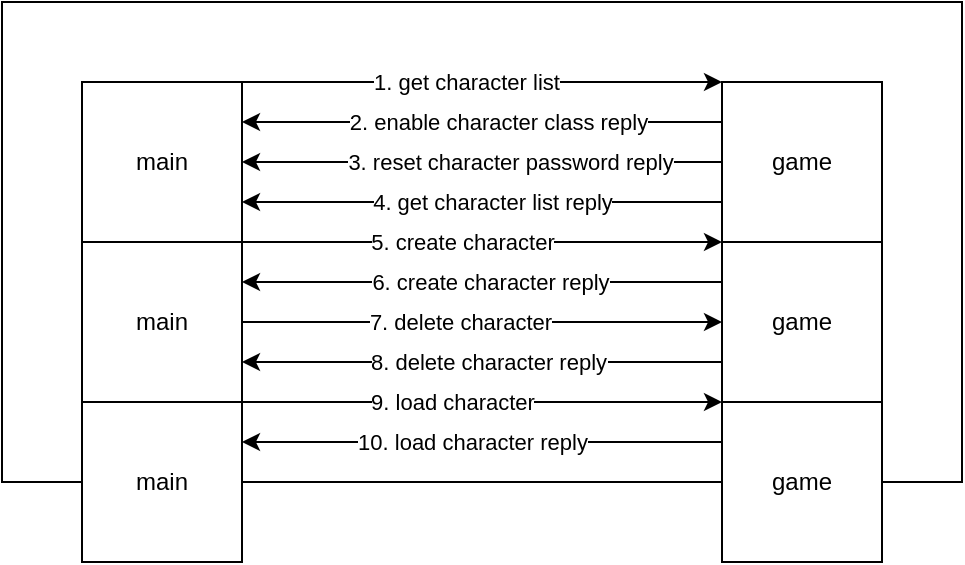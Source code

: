 <mxfile version="22.0.8" type="device">
  <diagram name="Page-1" id="nO8RaUmMSfp31jB0Gylx">
    <mxGraphModel dx="954" dy="571" grid="1" gridSize="10" guides="1" tooltips="1" connect="1" arrows="1" fold="1" page="1" pageScale="1" pageWidth="1169" pageHeight="827" math="0" shadow="0">
      <root>
        <mxCell id="0" />
        <mxCell id="1" parent="0" />
        <mxCell id="zHt_RLJ0fQraWBZz0SSP-3" value="" style="rounded=0;whiteSpace=wrap;html=1;" parent="1" vertex="1">
          <mxGeometry x="320" y="280" width="480" height="240" as="geometry" />
        </mxCell>
        <mxCell id="EUGmieLFnApyxulQmeKj-20" value="main" style="rounded=0;whiteSpace=wrap;html=1;" parent="1" vertex="1">
          <mxGeometry x="360" y="320" width="80" height="80" as="geometry" />
        </mxCell>
        <mxCell id="EUGmieLFnApyxulQmeKj-21" value="game" style="rounded=0;whiteSpace=wrap;html=1;" parent="1" vertex="1">
          <mxGeometry x="680" y="320" width="80" height="80" as="geometry" />
        </mxCell>
        <mxCell id="EUGmieLFnApyxulQmeKj-22" value="" style="endArrow=classic;html=1;rounded=0;entryX=0;entryY=0;entryDx=0;entryDy=0;exitX=1;exitY=0;exitDx=0;exitDy=0;" parent="1" source="EUGmieLFnApyxulQmeKj-20" target="EUGmieLFnApyxulQmeKj-21" edge="1">
          <mxGeometry width="50" height="50" relative="1" as="geometry">
            <mxPoint x="540" y="240" as="sourcePoint" />
            <mxPoint x="590" y="190" as="targetPoint" />
          </mxGeometry>
        </mxCell>
        <mxCell id="EUGmieLFnApyxulQmeKj-26" value="1. get character list" style="edgeLabel;html=1;align=center;verticalAlign=middle;resizable=0;points=[];" parent="EUGmieLFnApyxulQmeKj-22" vertex="1" connectable="0">
          <mxGeometry x="-0.233" y="-2" relative="1" as="geometry">
            <mxPoint x="20" y="-2" as="offset" />
          </mxGeometry>
        </mxCell>
        <mxCell id="EUGmieLFnApyxulQmeKj-23" value="" style="endArrow=classic;html=1;rounded=0;exitX=0;exitY=0.75;exitDx=0;exitDy=0;entryX=1;entryY=0.75;entryDx=0;entryDy=0;" parent="1" source="EUGmieLFnApyxulQmeKj-21" target="EUGmieLFnApyxulQmeKj-20" edge="1">
          <mxGeometry width="50" height="50" relative="1" as="geometry">
            <mxPoint x="540" y="240" as="sourcePoint" />
            <mxPoint x="590" y="190" as="targetPoint" />
          </mxGeometry>
        </mxCell>
        <mxCell id="EUGmieLFnApyxulQmeKj-30" value="4. get character list reply" style="edgeLabel;html=1;align=center;verticalAlign=middle;resizable=0;points=[];" parent="EUGmieLFnApyxulQmeKj-23" vertex="1" connectable="0">
          <mxGeometry x="0.141" relative="1" as="geometry">
            <mxPoint x="22" as="offset" />
          </mxGeometry>
        </mxCell>
        <mxCell id="EUGmieLFnApyxulQmeKj-24" value="" style="endArrow=classic;html=1;rounded=0;entryX=0;entryY=1;entryDx=0;entryDy=0;exitX=1;exitY=1;exitDx=0;exitDy=0;" parent="1" source="EUGmieLFnApyxulQmeKj-20" target="EUGmieLFnApyxulQmeKj-21" edge="1">
          <mxGeometry width="50" height="50" relative="1" as="geometry">
            <mxPoint x="540" y="240" as="sourcePoint" />
            <mxPoint x="590" y="190" as="targetPoint" />
          </mxGeometry>
        </mxCell>
        <mxCell id="EUGmieLFnApyxulQmeKj-27" value="5. create character" style="edgeLabel;html=1;align=center;verticalAlign=middle;resizable=0;points=[];" parent="EUGmieLFnApyxulQmeKj-24" vertex="1" connectable="0">
          <mxGeometry x="-0.25" y="-1" relative="1" as="geometry">
            <mxPoint x="20" y="-1" as="offset" />
          </mxGeometry>
        </mxCell>
        <mxCell id="EUGmieLFnApyxulQmeKj-25" value="" style="endArrow=classic;html=1;rounded=0;exitX=0;exitY=0.25;exitDx=0;exitDy=0;entryX=1;entryY=0.25;entryDx=0;entryDy=0;" parent="1" source="EUGmieLFnApyxulQmeKj-29" target="EUGmieLFnApyxulQmeKj-28" edge="1">
          <mxGeometry width="50" height="50" relative="1" as="geometry">
            <mxPoint x="540" y="240" as="sourcePoint" />
            <mxPoint x="520" y="470" as="targetPoint" />
          </mxGeometry>
        </mxCell>
        <mxCell id="EUGmieLFnApyxulQmeKj-31" value="6. create character reply" style="edgeLabel;html=1;align=center;verticalAlign=middle;resizable=0;points=[];" parent="EUGmieLFnApyxulQmeKj-25" vertex="1" connectable="0">
          <mxGeometry x="0.187" y="-1" relative="1" as="geometry">
            <mxPoint x="26" y="1" as="offset" />
          </mxGeometry>
        </mxCell>
        <mxCell id="EUGmieLFnApyxulQmeKj-28" value="main" style="rounded=0;whiteSpace=wrap;html=1;" parent="1" vertex="1">
          <mxGeometry x="360" y="400" width="80" height="80" as="geometry" />
        </mxCell>
        <mxCell id="EUGmieLFnApyxulQmeKj-29" value="game" style="rounded=0;whiteSpace=wrap;html=1;" parent="1" vertex="1">
          <mxGeometry x="680" y="400" width="80" height="80" as="geometry" />
        </mxCell>
        <mxCell id="EUGmieLFnApyxulQmeKj-32" value="" style="endArrow=classic;html=1;rounded=0;exitX=1;exitY=0.5;exitDx=0;exitDy=0;entryX=0;entryY=0.5;entryDx=0;entryDy=0;" parent="1" source="EUGmieLFnApyxulQmeKj-28" target="EUGmieLFnApyxulQmeKj-29" edge="1">
          <mxGeometry width="50" height="50" relative="1" as="geometry">
            <mxPoint x="450" y="420" as="sourcePoint" />
            <mxPoint x="670" y="420" as="targetPoint" />
          </mxGeometry>
        </mxCell>
        <mxCell id="EUGmieLFnApyxulQmeKj-33" value="7. delete character" style="edgeLabel;html=1;align=center;verticalAlign=middle;resizable=0;points=[];" parent="EUGmieLFnApyxulQmeKj-32" vertex="1" connectable="0">
          <mxGeometry x="-0.25" y="-1" relative="1" as="geometry">
            <mxPoint x="19" y="-1" as="offset" />
          </mxGeometry>
        </mxCell>
        <mxCell id="EUGmieLFnApyxulQmeKj-34" value="" style="endArrow=classic;html=1;rounded=0;exitX=0;exitY=0.75;exitDx=0;exitDy=0;entryX=1;entryY=0.75;entryDx=0;entryDy=0;" parent="1" source="EUGmieLFnApyxulQmeKj-29" target="EUGmieLFnApyxulQmeKj-28" edge="1">
          <mxGeometry width="50" height="50" relative="1" as="geometry">
            <mxPoint x="690" y="410" as="sourcePoint" />
            <mxPoint x="450" y="410" as="targetPoint" />
          </mxGeometry>
        </mxCell>
        <mxCell id="EUGmieLFnApyxulQmeKj-35" value="8. delete character reply" style="edgeLabel;html=1;align=center;verticalAlign=middle;resizable=0;points=[];" parent="EUGmieLFnApyxulQmeKj-34" vertex="1" connectable="0">
          <mxGeometry x="0.187" y="-1" relative="1" as="geometry">
            <mxPoint x="25" y="1" as="offset" />
          </mxGeometry>
        </mxCell>
        <mxCell id="EUGmieLFnApyxulQmeKj-36" value="" style="endArrow=classic;html=1;rounded=0;entryX=1;entryY=0.25;entryDx=0;entryDy=0;exitX=0;exitY=0.25;exitDx=0;exitDy=0;" parent="1" source="EUGmieLFnApyxulQmeKj-21" target="EUGmieLFnApyxulQmeKj-20" edge="1">
          <mxGeometry width="50" height="50" relative="1" as="geometry">
            <mxPoint x="670" y="360" as="sourcePoint" />
            <mxPoint x="450" y="359.66" as="targetPoint" />
          </mxGeometry>
        </mxCell>
        <mxCell id="EUGmieLFnApyxulQmeKj-37" value="2. enable character class reply" style="edgeLabel;html=1;align=center;verticalAlign=middle;resizable=0;points=[];" parent="EUGmieLFnApyxulQmeKj-36" vertex="1" connectable="0">
          <mxGeometry x="0.141" relative="1" as="geometry">
            <mxPoint x="25" as="offset" />
          </mxGeometry>
        </mxCell>
        <mxCell id="zHt_RLJ0fQraWBZz0SSP-1" value="" style="endArrow=classic;html=1;rounded=0;entryX=1;entryY=0.5;entryDx=0;entryDy=0;exitX=0;exitY=0.5;exitDx=0;exitDy=0;" parent="1" source="EUGmieLFnApyxulQmeKj-21" target="EUGmieLFnApyxulQmeKj-20" edge="1">
          <mxGeometry width="50" height="50" relative="1" as="geometry">
            <mxPoint x="690" y="350" as="sourcePoint" />
            <mxPoint x="450" y="350" as="targetPoint" />
          </mxGeometry>
        </mxCell>
        <mxCell id="zHt_RLJ0fQraWBZz0SSP-2" value="3. reset character password reply" style="edgeLabel;html=1;align=center;verticalAlign=middle;resizable=0;points=[];" parent="zHt_RLJ0fQraWBZz0SSP-1" vertex="1" connectable="0">
          <mxGeometry x="0.141" relative="1" as="geometry">
            <mxPoint x="31" as="offset" />
          </mxGeometry>
        </mxCell>
        <mxCell id="I2nuQmvsWbeKWmWezPQu-1" value="main" style="rounded=0;whiteSpace=wrap;html=1;" vertex="1" parent="1">
          <mxGeometry x="360" y="480" width="80" height="80" as="geometry" />
        </mxCell>
        <mxCell id="I2nuQmvsWbeKWmWezPQu-2" value="game" style="rounded=0;whiteSpace=wrap;html=1;" vertex="1" parent="1">
          <mxGeometry x="680" y="480" width="80" height="80" as="geometry" />
        </mxCell>
        <mxCell id="I2nuQmvsWbeKWmWezPQu-3" value="" style="endArrow=classic;html=1;rounded=0;exitX=1;exitY=0;exitDx=0;exitDy=0;entryX=0;entryY=0;entryDx=0;entryDy=0;" edge="1" parent="1" source="I2nuQmvsWbeKWmWezPQu-1" target="I2nuQmvsWbeKWmWezPQu-2">
          <mxGeometry width="50" height="50" relative="1" as="geometry">
            <mxPoint x="520" y="490" as="sourcePoint" />
            <mxPoint x="570" y="440" as="targetPoint" />
          </mxGeometry>
        </mxCell>
        <mxCell id="I2nuQmvsWbeKWmWezPQu-4" value="9. load character" style="edgeLabel;html=1;align=center;verticalAlign=middle;resizable=0;points=[];" vertex="1" connectable="0" parent="I2nuQmvsWbeKWmWezPQu-3">
          <mxGeometry x="-0.236" y="-3" relative="1" as="geometry">
            <mxPoint x="13" y="-3" as="offset" />
          </mxGeometry>
        </mxCell>
        <mxCell id="I2nuQmvsWbeKWmWezPQu-5" value="" style="endArrow=classic;html=1;rounded=0;exitX=0;exitY=0.25;exitDx=0;exitDy=0;entryX=1;entryY=0.25;entryDx=0;entryDy=0;" edge="1" parent="1" source="I2nuQmvsWbeKWmWezPQu-2" target="I2nuQmvsWbeKWmWezPQu-1">
          <mxGeometry width="50" height="50" relative="1" as="geometry">
            <mxPoint x="660" y="500" as="sourcePoint" />
            <mxPoint x="450" y="500" as="targetPoint" />
          </mxGeometry>
        </mxCell>
        <mxCell id="I2nuQmvsWbeKWmWezPQu-6" value="10. load character reply" style="edgeLabel;html=1;align=center;verticalAlign=middle;resizable=0;points=[];" vertex="1" connectable="0" parent="I2nuQmvsWbeKWmWezPQu-5">
          <mxGeometry x="0.187" y="-1" relative="1" as="geometry">
            <mxPoint x="17" y="1" as="offset" />
          </mxGeometry>
        </mxCell>
      </root>
    </mxGraphModel>
  </diagram>
</mxfile>

